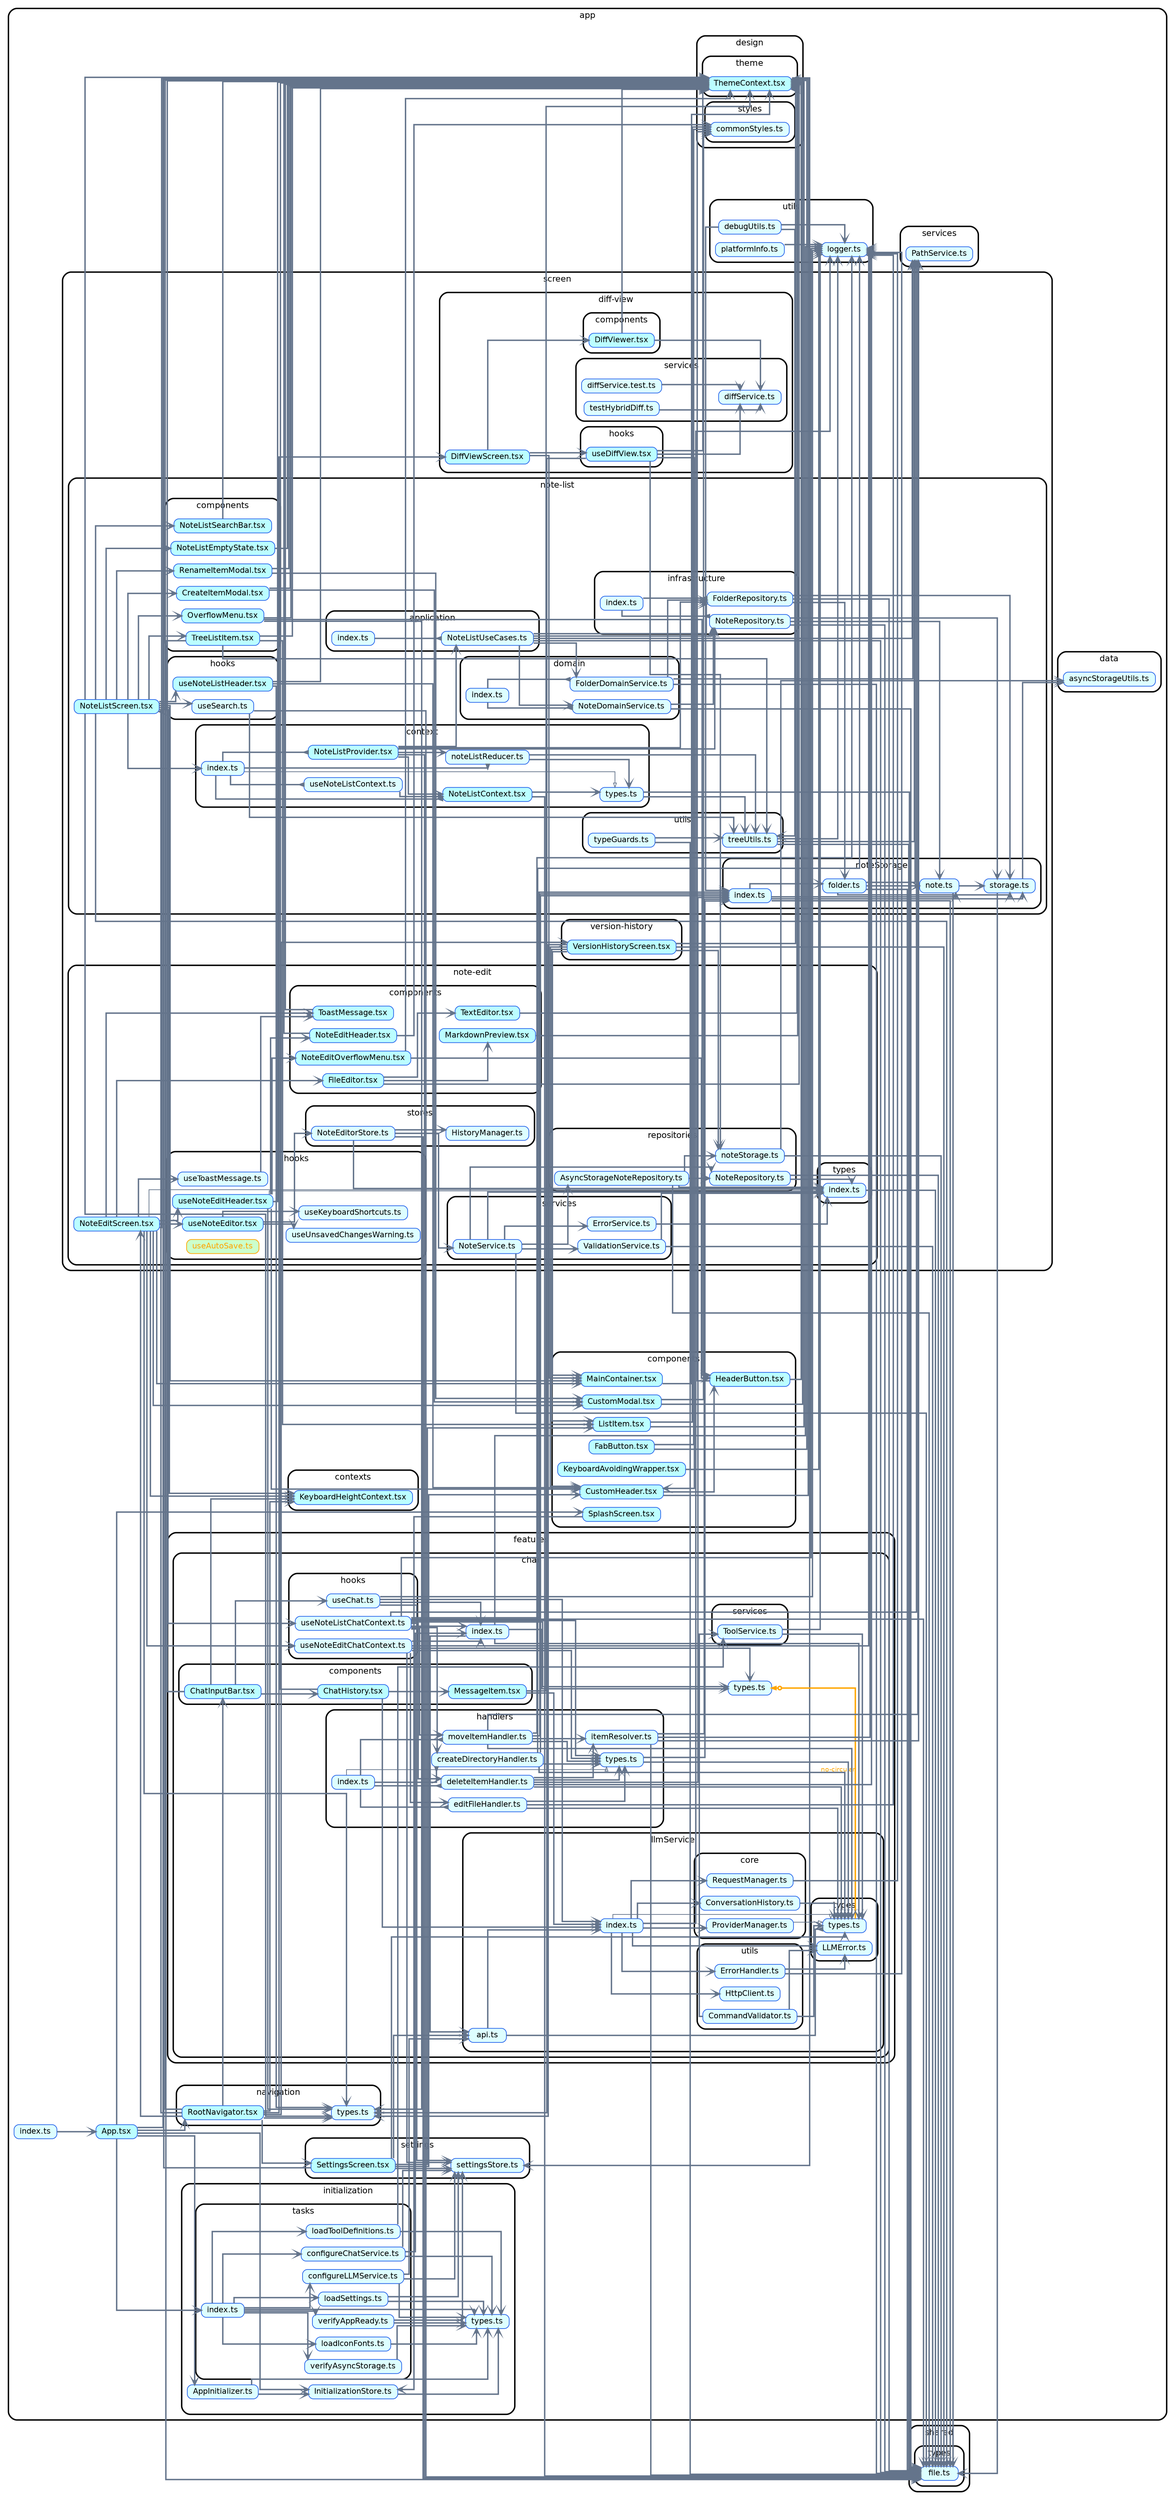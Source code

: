 strict digraph "dependency-cruiser output"{
    rankdir="LR" splines="ortho" overlap="false" nodesep="0.16" ranksep="0.18" fontname="Helvetica" fontsize="12" style="rounded,bold,filled" fillcolor="#ffffff" compound="true" bgcolor="white" concentrate="true"
    node [shape="box" style="filled,rounded" height="0.2" color="#2563eb" fillcolor="#e8f4fd" fontcolor="black" fontname="Helvetica" fontsize="11"]
    edge [arrowhead="vee" arrowsize="0.6" penwidth="2" color="#64748b" fontname="Helvetica" fontsize="9"]

    subgraph "cluster_app" {label="app" "app/App.tsx" [label=<App.tsx> tooltip="App.tsx" URL="app/App.tsx" fillcolor="#bbfeff"] }
    "app/App.tsx" -> "app/components/SplashScreen.tsx"
    "app/App.tsx" -> "app/design/theme/ThemeContext.tsx"
    "app/App.tsx" -> "app/initialization/AppInitializer.ts"
    "app/App.tsx" -> "app/initialization/InitializationStore.ts"
    "app/App.tsx" -> "app/initialization/tasks/index.ts"
    "app/App.tsx" -> "app/navigation/RootNavigator.tsx"
    subgraph "cluster_app" {label="app" subgraph "cluster_app/components" {label="components" "app/components/CustomHeader.tsx" [label=<CustomHeader.tsx> tooltip="CustomHeader.tsx" URL="app/components/CustomHeader.tsx" fillcolor="#bbfeff"] } }
    "app/components/CustomHeader.tsx" -> "app/design/theme/ThemeContext.tsx"
    "app/components/CustomHeader.tsx" -> "app/components/HeaderButton.tsx"
    subgraph "cluster_app" {label="app" subgraph "cluster_app/components" {label="components" "app/components/CustomModal.tsx" [label=<CustomModal.tsx> tooltip="CustomModal.tsx" URL="app/components/CustomModal.tsx" fillcolor="#bbfeff"] } }
    "app/components/CustomModal.tsx" -> "app/design/styles/commonStyles.ts"
    "app/components/CustomModal.tsx" -> "app/design/theme/ThemeContext.tsx"
    subgraph "cluster_app" {label="app" subgraph "cluster_app/components" {label="components" "app/components/FabButton.tsx" [label=<FabButton.tsx> tooltip="FabButton.tsx" URL="app/components/FabButton.tsx" fillcolor="#bbfeff"] } }
    "app/components/FabButton.tsx" -> "app/design/styles/commonStyles.ts"
    "app/components/FabButton.tsx" -> "app/design/theme/ThemeContext.tsx"
    subgraph "cluster_app" {label="app" subgraph "cluster_app/components" {label="components" "app/components/HeaderButton.tsx" [label=<HeaderButton.tsx> tooltip="HeaderButton.tsx" URL="app/components/HeaderButton.tsx" fillcolor="#bbfeff"] } }
    "app/components/HeaderButton.tsx" -> "app/design/styles/commonStyles.ts"
    "app/components/HeaderButton.tsx" -> "app/design/theme/ThemeContext.tsx"
    subgraph "cluster_app" {label="app" subgraph "cluster_app/components" {label="components" "app/components/KeyboardAvoidingWrapper.tsx" [label=<KeyboardAvoidingWrapper.tsx> tooltip="KeyboardAvoidingWrapper.tsx" URL="app/components/KeyboardAvoidingWrapper.tsx" fillcolor="#bbfeff"] } }
    "app/components/KeyboardAvoidingWrapper.tsx" -> "app/utils/logger.ts"
    subgraph "cluster_app" {label="app" subgraph "cluster_app/components" {label="components" "app/components/ListItem.tsx" [label=<ListItem.tsx> tooltip="ListItem.tsx" URL="app/components/ListItem.tsx" fillcolor="#bbfeff"] } }
    "app/components/ListItem.tsx" -> "app/design/styles/commonStyles.ts"
    "app/components/ListItem.tsx" -> "app/design/theme/ThemeContext.tsx"
    subgraph "cluster_app" {label="app" subgraph "cluster_app/components" {label="components" "app/components/MainContainer.tsx" [label=<MainContainer.tsx> tooltip="MainContainer.tsx" URL="app/components/MainContainer.tsx" fillcolor="#bbfeff"] } }
    "app/components/MainContainer.tsx" -> "app/design/theme/ThemeContext.tsx"
    subgraph "cluster_app" {label="app" subgraph "cluster_app/components" {label="components" "app/components/SplashScreen.tsx" [label=<SplashScreen.tsx> tooltip="SplashScreen.tsx" URL="app/components/SplashScreen.tsx" fillcolor="#bbfeff"] } }
    "app/components/SplashScreen.tsx" -> "app/initialization/InitializationStore.ts"
    subgraph "cluster_app" {label="app" subgraph "cluster_app/contexts" {label="contexts" "app/contexts/KeyboardHeightContext.tsx" [label=<KeyboardHeightContext.tsx> tooltip="KeyboardHeightContext.tsx" URL="app/contexts/KeyboardHeightContext.tsx" fillcolor="#bbfeff"] } }
    subgraph "cluster_app" {label="app" subgraph "cluster_app/data" {label="data" "app/data/asyncStorageUtils.ts" [label=<asyncStorageUtils.ts> tooltip="asyncStorageUtils.ts" URL="app/data/asyncStorageUtils.ts" fillcolor="#ddfeff"] } }
    subgraph "cluster_app" {label="app" subgraph "cluster_app/design" {label="design" subgraph "cluster_app/design/styles" {label="styles" "app/design/styles/commonStyles.ts" [label=<commonStyles.ts> tooltip="commonStyles.ts" URL="app/design/styles/commonStyles.ts" fillcolor="#ddfeff"] } } }
    subgraph "cluster_app" {label="app" subgraph "cluster_app/design" {label="design" subgraph "cluster_app/design/theme" {label="theme" "app/design/theme/ThemeContext.tsx" [label=<ThemeContext.tsx> tooltip="ThemeContext.tsx" URL="app/design/theme/ThemeContext.tsx" fillcolor="#bbfeff"] } } }
    "app/design/theme/ThemeContext.tsx" -> "app/settings/settingsStore.ts"
    subgraph "cluster_app" {label="app" subgraph "cluster_app/features" {label="features" subgraph "cluster_app/features/chat" {label="chat" subgraph "cluster_app/features/chat/components" {label="components" "app/features/chat/components/ChatHistory.tsx" [label=<ChatHistory.tsx> tooltip="ChatHistory.tsx" URL="app/features/chat/components/ChatHistory.tsx" fillcolor="#bbfeff"] } } } }
    "app/features/chat/components/ChatHistory.tsx" -> "app/design/theme/ThemeContext.tsx"
    "app/features/chat/components/ChatHistory.tsx" -> "app/features/chat/llmService/index.ts"
    "app/features/chat/components/ChatHistory.tsx" -> "app/features/chat/components/MessageItem.tsx"
    subgraph "cluster_app" {label="app" subgraph "cluster_app/features" {label="features" subgraph "cluster_app/features/chat" {label="chat" subgraph "cluster_app/features/chat/components" {label="components" "app/features/chat/components/ChatInputBar.tsx" [label=<ChatInputBar.tsx> tooltip="ChatInputBar.tsx" URL="app/features/chat/components/ChatInputBar.tsx" fillcolor="#bbfeff"] } } } }
    "app/features/chat/components/ChatInputBar.tsx" -> "app/contexts/KeyboardHeightContext.tsx"
    "app/features/chat/components/ChatInputBar.tsx" -> "app/design/theme/ThemeContext.tsx"
    "app/features/chat/components/ChatInputBar.tsx" -> "app/features/chat/components/ChatHistory.tsx"
    "app/features/chat/components/ChatInputBar.tsx" -> "app/features/chat/hooks/useChat.ts"
    subgraph "cluster_app" {label="app" subgraph "cluster_app/features" {label="features" subgraph "cluster_app/features/chat" {label="chat" subgraph "cluster_app/features/chat/components" {label="components" "app/features/chat/components/MessageItem.tsx" [label=<MessageItem.tsx> tooltip="MessageItem.tsx" URL="app/features/chat/components/MessageItem.tsx" fillcolor="#bbfeff"] } } } }
    "app/features/chat/components/MessageItem.tsx" -> "app/design/theme/ThemeContext.tsx"
    "app/features/chat/components/MessageItem.tsx" -> "app/features/chat/llmService/index.ts"
    subgraph "cluster_app" {label="app" subgraph "cluster_app/features" {label="features" subgraph "cluster_app/features/chat" {label="chat" subgraph "cluster_app/features/chat/handlers" {label="handlers" "app/features/chat/handlers/createDirectoryHandler.ts" [label=<createDirectoryHandler.ts> tooltip="createDirectoryHandler.ts" URL="app/features/chat/handlers/createDirectoryHandler.ts" fillcolor="#ddfeff"] } } } }
    "app/features/chat/handlers/createDirectoryHandler.ts" -> "app/screen/note-list/noteStorage/index.ts"
    "app/features/chat/handlers/createDirectoryHandler.ts" -> "app/utils/logger.ts"
    "app/features/chat/handlers/createDirectoryHandler.ts" -> "app/features/chat/llmService/types/types.ts"
    "app/features/chat/handlers/createDirectoryHandler.ts" -> "app/features/chat/handlers/types.ts"
    subgraph "cluster_app" {label="app" subgraph "cluster_app/features" {label="features" subgraph "cluster_app/features/chat" {label="chat" subgraph "cluster_app/features/chat/handlers" {label="handlers" "app/features/chat/handlers/deleteItemHandler.ts" [label=<deleteItemHandler.ts> tooltip="deleteItemHandler.ts" URL="app/features/chat/handlers/deleteItemHandler.ts" fillcolor="#ddfeff"] } } } }
    "app/features/chat/handlers/deleteItemHandler.ts" -> "app/screen/note-list/noteStorage/index.ts"
    "app/features/chat/handlers/deleteItemHandler.ts" -> "app/utils/logger.ts"
    "app/features/chat/handlers/deleteItemHandler.ts" -> "app/features/chat/llmService/types/types.ts"
    "app/features/chat/handlers/deleteItemHandler.ts" -> "app/features/chat/handlers/itemResolver.ts"
    "app/features/chat/handlers/deleteItemHandler.ts" -> "app/features/chat/handlers/types.ts"
    subgraph "cluster_app" {label="app" subgraph "cluster_app/features" {label="features" subgraph "cluster_app/features/chat" {label="chat" subgraph "cluster_app/features/chat/handlers" {label="handlers" "app/features/chat/handlers/editFileHandler.ts" [label=<editFileHandler.ts> tooltip="editFileHandler.ts" URL="app/features/chat/handlers/editFileHandler.ts" fillcolor="#ddfeff"] } } } }
    "app/features/chat/handlers/editFileHandler.ts" -> "app/utils/logger.ts"
    "app/features/chat/handlers/editFileHandler.ts" -> "app/features/chat/llmService/types/types.ts"
    "app/features/chat/handlers/editFileHandler.ts" -> "app/features/chat/handlers/types.ts"
    subgraph "cluster_app" {label="app" subgraph "cluster_app/features" {label="features" subgraph "cluster_app/features/chat" {label="chat" subgraph "cluster_app/features/chat/handlers" {label="handlers" "app/features/chat/handlers/index.ts" [label=<index.ts> tooltip="index.ts" URL="app/features/chat/handlers/index.ts" fillcolor="#ddfeff"] } } } }
    "app/features/chat/handlers/index.ts" -> "app/features/chat/handlers/createDirectoryHandler.ts" [arrowhead="inv"]
    "app/features/chat/handlers/index.ts" -> "app/features/chat/handlers/deleteItemHandler.ts" [arrowhead="inv"]
    "app/features/chat/handlers/index.ts" -> "app/features/chat/handlers/editFileHandler.ts" [arrowhead="inv"]
    "app/features/chat/handlers/index.ts" -> "app/features/chat/handlers/moveItemHandler.ts" [arrowhead="inv"]
    "app/features/chat/handlers/index.ts" -> "app/features/chat/handlers/types.ts" [arrowhead="onormal" penwidth="1.0"]
    subgraph "cluster_app" {label="app" subgraph "cluster_app/features" {label="features" subgraph "cluster_app/features/chat" {label="chat" subgraph "cluster_app/features/chat/handlers" {label="handlers" "app/features/chat/handlers/itemResolver.ts" [label=<itemResolver.ts> tooltip="itemResolver.ts" URL="app/features/chat/handlers/itemResolver.ts" fillcolor="#ddfeff"] } } } }
    "app/features/chat/handlers/itemResolver.ts" -> "app/screen/note-list/noteStorage/index.ts"
    "app/features/chat/handlers/itemResolver.ts" -> "app/services/PathService.ts"
    "app/features/chat/handlers/itemResolver.ts" -> "app/utils/logger.ts"
    "app/features/chat/handlers/itemResolver.ts" -> "shared/types/file.ts"
    subgraph "cluster_app" {label="app" subgraph "cluster_app/features" {label="features" subgraph "cluster_app/features/chat" {label="chat" subgraph "cluster_app/features/chat/handlers" {label="handlers" "app/features/chat/handlers/moveItemHandler.ts" [label=<moveItemHandler.ts> tooltip="moveItemHandler.ts" URL="app/features/chat/handlers/moveItemHandler.ts" fillcolor="#ddfeff"] } } } }
    "app/features/chat/handlers/moveItemHandler.ts" -> "app/screen/note-list/noteStorage/index.ts"
    "app/features/chat/handlers/moveItemHandler.ts" -> "app/services/PathService.ts"
    "app/features/chat/handlers/moveItemHandler.ts" -> "app/utils/logger.ts"
    "app/features/chat/handlers/moveItemHandler.ts" -> "app/features/chat/llmService/types/types.ts"
    "app/features/chat/handlers/moveItemHandler.ts" -> "app/features/chat/handlers/itemResolver.ts"
    "app/features/chat/handlers/moveItemHandler.ts" -> "app/features/chat/handlers/types.ts"
    subgraph "cluster_app" {label="app" subgraph "cluster_app/features" {label="features" subgraph "cluster_app/features/chat" {label="chat" subgraph "cluster_app/features/chat/handlers" {label="handlers" "app/features/chat/handlers/types.ts" [label=<types.ts> tooltip="types.ts" URL="app/features/chat/handlers/types.ts" fillcolor="#ddfeff"] } } } }
    "app/features/chat/handlers/types.ts" -> "app/screen/note-list/noteStorage/index.ts"
    "app/features/chat/handlers/types.ts" -> "app/features/chat/llmService/types/types.ts"
    subgraph "cluster_app" {label="app" subgraph "cluster_app/features" {label="features" subgraph "cluster_app/features/chat" {label="chat" subgraph "cluster_app/features/chat/hooks" {label="hooks" "app/features/chat/hooks/useChat.ts" [label=<useChat.ts> tooltip="useChat.ts" URL="app/features/chat/hooks/useChat.ts" fillcolor="#ddfeff"] } } } }
    "app/features/chat/hooks/useChat.ts" -> "app/settings/settingsStore.ts"
    "app/features/chat/hooks/useChat.ts" -> "app/utils/logger.ts"
    "app/features/chat/hooks/useChat.ts" -> "app/features/chat/index.ts"
    "app/features/chat/hooks/useChat.ts" -> "app/features/chat/llmService/index.ts"
    subgraph "cluster_app" {label="app" subgraph "cluster_app/features" {label="features" subgraph "cluster_app/features/chat" {label="chat" subgraph "cluster_app/features/chat/hooks" {label="hooks" "app/features/chat/hooks/useNoteEditChatContext.ts" [label=<useNoteEditChatContext.ts> tooltip="useNoteEditChatContext.ts" URL="app/features/chat/hooks/useNoteEditChatContext.ts" fillcolor="#ddfeff"] } } } }
    "app/features/chat/hooks/useNoteEditChatContext.ts" -> "app/settings/settingsStore.ts"
    "app/features/chat/hooks/useNoteEditChatContext.ts" -> "app/utils/logger.ts"
    "app/features/chat/hooks/useNoteEditChatContext.ts" -> "app/features/chat/handlers/editFileHandler.ts"
    "app/features/chat/hooks/useNoteEditChatContext.ts" -> "app/features/chat/handlers/types.ts"
    "app/features/chat/hooks/useNoteEditChatContext.ts" -> "app/features/chat/index.ts"
    "app/features/chat/hooks/useNoteEditChatContext.ts" -> "app/features/chat/types.ts"
    subgraph "cluster_app" {label="app" subgraph "cluster_app/features" {label="features" subgraph "cluster_app/features/chat" {label="chat" subgraph "cluster_app/features/chat/hooks" {label="hooks" "app/features/chat/hooks/useNoteListChatContext.ts" [label=<useNoteListChatContext.ts> tooltip="useNoteListChatContext.ts" URL="app/features/chat/hooks/useNoteListChatContext.ts" fillcolor="#ddfeff"] } } } }
    "app/features/chat/hooks/useNoteListChatContext.ts" -> "app/screen/note-list/noteStorage/index.ts"
    "app/features/chat/hooks/useNoteListChatContext.ts" -> "app/services/PathService.ts"
    "app/features/chat/hooks/useNoteListChatContext.ts" -> "app/utils/logger.ts"
    "app/features/chat/hooks/useNoteListChatContext.ts" -> "app/features/chat/handlers/createDirectoryHandler.ts"
    "app/features/chat/hooks/useNoteListChatContext.ts" -> "app/features/chat/handlers/deleteItemHandler.ts"
    "app/features/chat/hooks/useNoteListChatContext.ts" -> "app/features/chat/handlers/moveItemHandler.ts"
    "app/features/chat/hooks/useNoteListChatContext.ts" -> "app/features/chat/handlers/types.ts"
    "app/features/chat/hooks/useNoteListChatContext.ts" -> "app/features/chat/index.ts"
    "app/features/chat/hooks/useNoteListChatContext.ts" -> "app/features/chat/types.ts"
    "app/features/chat/hooks/useNoteListChatContext.ts" -> "shared/types/file.ts"
    subgraph "cluster_app" {label="app" subgraph "cluster_app/features" {label="features" subgraph "cluster_app/features/chat" {label="chat" "app/features/chat/index.ts" [label=<index.ts> tooltip="index.ts" URL="app/features/chat/index.ts" fillcolor="#ddfeff"] } } }
    "app/features/chat/index.ts" -> "app/utils/logger.ts"
    "app/features/chat/index.ts" -> "app/features/chat/llmService/api.ts"
    "app/features/chat/index.ts" -> "app/features/chat/llmService/types/types.ts"
    "app/features/chat/index.ts" -> "app/features/chat/types.ts"
    subgraph "cluster_app" {label="app" subgraph "cluster_app/features" {label="features" subgraph "cluster_app/features/chat" {label="chat" subgraph "cluster_app/features/chat/llmService" {label="llmService" "app/features/chat/llmService/api.ts" [label=<api.ts> tooltip="api.ts" URL="app/features/chat/llmService/api.ts" fillcolor="#ddfeff"] } } } }
    "app/features/chat/llmService/api.ts" -> "app/features/chat/llmService/index.ts"
    "app/features/chat/llmService/api.ts" -> "app/features/chat/llmService/types/types.ts" [arrowhead="inv"]
    subgraph "cluster_app" {label="app" subgraph "cluster_app/features" {label="features" subgraph "cluster_app/features/chat" {label="chat" subgraph "cluster_app/features/chat/llmService" {label="llmService" subgraph "cluster_app/features/chat/llmService/core" {label="core" "app/features/chat/llmService/core/ConversationHistory.ts" [label=<ConversationHistory.ts> tooltip="ConversationHistory.ts" URL="app/features/chat/llmService/core/ConversationHistory.ts" fillcolor="#ddfeff"] } } } } }
    "app/features/chat/llmService/core/ConversationHistory.ts" -> "app/features/chat/llmService/types/types.ts"
    subgraph "cluster_app" {label="app" subgraph "cluster_app/features" {label="features" subgraph "cluster_app/features/chat" {label="chat" subgraph "cluster_app/features/chat/llmService" {label="llmService" subgraph "cluster_app/features/chat/llmService/core" {label="core" "app/features/chat/llmService/core/ProviderManager.ts" [label=<ProviderManager.ts> tooltip="ProviderManager.ts" URL="app/features/chat/llmService/core/ProviderManager.ts" fillcolor="#ddfeff"] } } } } }
    "app/features/chat/llmService/core/ProviderManager.ts" -> "app/features/chat/llmService/types/types.ts" [arrowhead="onormal" penwidth="1.0"]
    subgraph "cluster_app" {label="app" subgraph "cluster_app/features" {label="features" subgraph "cluster_app/features/chat" {label="chat" subgraph "cluster_app/features/chat/llmService" {label="llmService" subgraph "cluster_app/features/chat/llmService/core" {label="core" "app/features/chat/llmService/core/RequestManager.ts" [label=<RequestManager.ts> tooltip="RequestManager.ts" URL="app/features/chat/llmService/core/RequestManager.ts" fillcolor="#ddfeff"] } } } } }
    "app/features/chat/llmService/core/RequestManager.ts" -> "app/utils/logger.ts"
    subgraph "cluster_app" {label="app" subgraph "cluster_app/features" {label="features" subgraph "cluster_app/features/chat" {label="chat" subgraph "cluster_app/features/chat/llmService" {label="llmService" "app/features/chat/llmService/index.ts" [label=<index.ts> tooltip="index.ts" URL="app/features/chat/llmService/index.ts" fillcolor="#ddfeff"] } } } }
    "app/features/chat/llmService/index.ts" -> "app/utils/logger.ts"
    "app/features/chat/llmService/index.ts" -> "app/features/chat/llmService/core/ConversationHistory.ts"
    "app/features/chat/llmService/index.ts" -> "app/features/chat/llmService/core/ProviderManager.ts"
    "app/features/chat/llmService/index.ts" -> "app/features/chat/llmService/core/RequestManager.ts"
    "app/features/chat/llmService/index.ts" -> "app/features/chat/llmService/types/LLMError.ts"
    "app/features/chat/llmService/index.ts" -> "app/features/chat/llmService/types/types.ts" [arrowhead="onormal" penwidth="1.0"]
    "app/features/chat/llmService/index.ts" -> "app/features/chat/llmService/utils/ErrorHandler.ts"
    "app/features/chat/llmService/index.ts" -> "app/features/chat/llmService/utils/HttpClient.ts"
    subgraph "cluster_app" {label="app" subgraph "cluster_app/features" {label="features" subgraph "cluster_app/features/chat" {label="chat" subgraph "cluster_app/features/chat/llmService" {label="llmService" subgraph "cluster_app/features/chat/llmService/types" {label="types" "app/features/chat/llmService/types/LLMError.ts" [label=<LLMError.ts> tooltip="LLMError.ts" URL="app/features/chat/llmService/types/LLMError.ts" fillcolor="#ddfeff"] } } } } }
    subgraph "cluster_app" {label="app" subgraph "cluster_app/features" {label="features" subgraph "cluster_app/features/chat" {label="chat" subgraph "cluster_app/features/chat/llmService" {label="llmService" subgraph "cluster_app/features/chat/llmService/types" {label="types" "app/features/chat/llmService/types/types.ts" [label=<types.ts> tooltip="types.ts" URL="app/features/chat/llmService/types/types.ts" fillcolor="#ddfeff"] } } } } }
    "app/features/chat/llmService/types/types.ts" -> "app/features/chat/types.ts" [xlabel="no-circular" tooltip="no-circular" arrowhead="normalnoneodot" fontcolor="orange" color="orange"]
    subgraph "cluster_app" {label="app" subgraph "cluster_app/features" {label="features" subgraph "cluster_app/features/chat" {label="chat" subgraph "cluster_app/features/chat/llmService" {label="llmService" subgraph "cluster_app/features/chat/llmService/utils" {label="utils" "app/features/chat/llmService/utils/CommandValidator.ts" [label=<CommandValidator.ts> tooltip="CommandValidator.ts" URL="app/features/chat/llmService/utils/CommandValidator.ts" fillcolor="#ddfeff"] } } } } }
    "app/features/chat/llmService/utils/CommandValidator.ts" -> "app/features/chat/services/ToolService.ts"
    "app/features/chat/llmService/utils/CommandValidator.ts" -> "app/features/chat/llmService/types/LLMError.ts"
    "app/features/chat/llmService/utils/CommandValidator.ts" -> "app/features/chat/llmService/types/types.ts"
    subgraph "cluster_app" {label="app" subgraph "cluster_app/features" {label="features" subgraph "cluster_app/features/chat" {label="chat" subgraph "cluster_app/features/chat/llmService" {label="llmService" subgraph "cluster_app/features/chat/llmService/utils" {label="utils" "app/features/chat/llmService/utils/ErrorHandler.ts" [label=<ErrorHandler.ts> tooltip="ErrorHandler.ts" URL="app/features/chat/llmService/utils/ErrorHandler.ts" fillcolor="#ddfeff"] } } } } }
    "app/features/chat/llmService/utils/ErrorHandler.ts" -> "app/utils/logger.ts"
    "app/features/chat/llmService/utils/ErrorHandler.ts" -> "app/features/chat/llmService/types/LLMError.ts"
    subgraph "cluster_app" {label="app" subgraph "cluster_app/features" {label="features" subgraph "cluster_app/features/chat" {label="chat" subgraph "cluster_app/features/chat/llmService" {label="llmService" subgraph "cluster_app/features/chat/llmService/utils" {label="utils" "app/features/chat/llmService/utils/HttpClient.ts" [label=<HttpClient.ts> tooltip="HttpClient.ts" URL="app/features/chat/llmService/utils/HttpClient.ts" fillcolor="#ddfeff"] } } } } }
    subgraph "cluster_app" {label="app" subgraph "cluster_app/features" {label="features" subgraph "cluster_app/features/chat" {label="chat" subgraph "cluster_app/features/chat/services" {label="services" "app/features/chat/services/ToolService.ts" [label=<ToolService.ts> tooltip="ToolService.ts" URL="app/features/chat/services/ToolService.ts" fillcolor="#ddfeff"] } } } }
    "app/features/chat/services/ToolService.ts" -> "app/utils/logger.ts"
    "app/features/chat/services/ToolService.ts" -> "app/features/chat/llmService/types/types.ts"
    subgraph "cluster_app" {label="app" subgraph "cluster_app/features" {label="features" subgraph "cluster_app/features/chat" {label="chat" "app/features/chat/types.ts" [label=<types.ts> tooltip="types.ts" URL="app/features/chat/types.ts" fillcolor="#ddfeff"] } } }
    "app/features/chat/types.ts" -> "app/features/chat/llmService/types/types.ts" [xlabel="no-circular" tooltip="no-circular" arrowhead="normalnoneodot" fontcolor="orange" color="orange"]
    subgraph "cluster_app" {label="app" "app/index.ts" [label=<index.ts> tooltip="index.ts" URL="app/index.ts" fillcolor="#ddfeff"] }
    "app/index.ts" -> "app/App.tsx"
    subgraph "cluster_app" {label="app" subgraph "cluster_app/initialization" {label="initialization" "app/initialization/AppInitializer.ts" [label=<AppInitializer.ts> tooltip="AppInitializer.ts" URL="app/initialization/AppInitializer.ts" fillcolor="#ddfeff"] } }
    "app/initialization/AppInitializer.ts" -> "app/initialization/InitializationStore.ts"
    "app/initialization/AppInitializer.ts" -> "app/initialization/types.ts"
    subgraph "cluster_app" {label="app" subgraph "cluster_app/initialization" {label="initialization" "app/initialization/InitializationStore.ts" [label=<InitializationStore.ts> tooltip="InitializationStore.ts" URL="app/initialization/InitializationStore.ts" fillcolor="#ddfeff"] } }
    "app/initialization/InitializationStore.ts" -> "app/initialization/types.ts"
    subgraph "cluster_app" {label="app" subgraph "cluster_app/initialization" {label="initialization" subgraph "cluster_app/initialization/tasks" {label="tasks" "app/initialization/tasks/configureChatService.ts" [label=<configureChatService.ts> tooltip="configureChatService.ts" URL="app/initialization/tasks/configureChatService.ts" fillcolor="#ddfeff"] } } }
    "app/initialization/tasks/configureChatService.ts" -> "app/features/chat/index.ts"
    "app/initialization/tasks/configureChatService.ts" -> "app/settings/settingsStore.ts"
    "app/initialization/tasks/configureChatService.ts" -> "app/initialization/types.ts"
    subgraph "cluster_app" {label="app" subgraph "cluster_app/initialization" {label="initialization" subgraph "cluster_app/initialization/tasks" {label="tasks" "app/initialization/tasks/configureLLMService.ts" [label=<configureLLMService.ts> tooltip="configureLLMService.ts" URL="app/initialization/tasks/configureLLMService.ts" fillcolor="#ddfeff"] } } }
    "app/initialization/tasks/configureLLMService.ts" -> "app/features/chat/llmService/api.ts"
    "app/initialization/tasks/configureLLMService.ts" -> "app/settings/settingsStore.ts"
    "app/initialization/tasks/configureLLMService.ts" -> "app/initialization/types.ts"
    subgraph "cluster_app" {label="app" subgraph "cluster_app/initialization" {label="initialization" subgraph "cluster_app/initialization/tasks" {label="tasks" "app/initialization/tasks/index.ts" [label=<index.ts> tooltip="index.ts" URL="app/initialization/tasks/index.ts" fillcolor="#ddfeff"] } } }
    "app/initialization/tasks/index.ts" -> "app/initialization/types.ts"
    "app/initialization/tasks/index.ts" -> "app/initialization/tasks/configureChatService.ts"
    "app/initialization/tasks/index.ts" -> "app/initialization/tasks/configureLLMService.ts"
    "app/initialization/tasks/index.ts" -> "app/initialization/tasks/loadIconFonts.ts"
    "app/initialization/tasks/index.ts" -> "app/initialization/tasks/loadSettings.ts"
    "app/initialization/tasks/index.ts" -> "app/initialization/tasks/loadToolDefinitions.ts"
    "app/initialization/tasks/index.ts" -> "app/initialization/tasks/verifyAppReady.ts"
    "app/initialization/tasks/index.ts" -> "app/initialization/tasks/verifyAsyncStorage.ts"
    subgraph "cluster_app" {label="app" subgraph "cluster_app/initialization" {label="initialization" subgraph "cluster_app/initialization/tasks" {label="tasks" "app/initialization/tasks/loadIconFonts.ts" [label=<loadIconFonts.ts> tooltip="loadIconFonts.ts" URL="app/initialization/tasks/loadIconFonts.ts" fillcolor="#ddfeff"] } } }
    "app/initialization/tasks/loadIconFonts.ts" -> "app/initialization/types.ts"
    subgraph "cluster_app" {label="app" subgraph "cluster_app/initialization" {label="initialization" subgraph "cluster_app/initialization/tasks" {label="tasks" "app/initialization/tasks/loadSettings.ts" [label=<loadSettings.ts> tooltip="loadSettings.ts" URL="app/initialization/tasks/loadSettings.ts" fillcolor="#ddfeff"] } } }
    "app/initialization/tasks/loadSettings.ts" -> "app/settings/settingsStore.ts"
    "app/initialization/tasks/loadSettings.ts" -> "app/initialization/types.ts"
    subgraph "cluster_app" {label="app" subgraph "cluster_app/initialization" {label="initialization" subgraph "cluster_app/initialization/tasks" {label="tasks" "app/initialization/tasks/loadToolDefinitions.ts" [label=<loadToolDefinitions.ts> tooltip="loadToolDefinitions.ts" URL="app/initialization/tasks/loadToolDefinitions.ts" fillcolor="#ddfeff"] } } }
    "app/initialization/tasks/loadToolDefinitions.ts" -> "app/features/chat/services/ToolService.ts"
    "app/initialization/tasks/loadToolDefinitions.ts" -> "app/initialization/types.ts"
    subgraph "cluster_app" {label="app" subgraph "cluster_app/initialization" {label="initialization" subgraph "cluster_app/initialization/tasks" {label="tasks" "app/initialization/tasks/verifyAppReady.ts" [label=<verifyAppReady.ts> tooltip="verifyAppReady.ts" URL="app/initialization/tasks/verifyAppReady.ts" fillcolor="#ddfeff"] } } }
    "app/initialization/tasks/verifyAppReady.ts" -> "app/settings/settingsStore.ts"
    "app/initialization/tasks/verifyAppReady.ts" -> "app/initialization/types.ts"
    subgraph "cluster_app" {label="app" subgraph "cluster_app/initialization" {label="initialization" subgraph "cluster_app/initialization/tasks" {label="tasks" "app/initialization/tasks/verifyAsyncStorage.ts" [label=<verifyAsyncStorage.ts> tooltip="verifyAsyncStorage.ts" URL="app/initialization/tasks/verifyAsyncStorage.ts" fillcolor="#ddfeff"] } } }
    "app/initialization/tasks/verifyAsyncStorage.ts" -> "app/initialization/types.ts"
    subgraph "cluster_app" {label="app" subgraph "cluster_app/initialization" {label="initialization" "app/initialization/types.ts" [label=<types.ts> tooltip="types.ts" URL="app/initialization/types.ts" fillcolor="#ddfeff"] } }
    subgraph "cluster_app" {label="app" subgraph "cluster_app/navigation" {label="navigation" "app/navigation/RootNavigator.tsx" [label=<RootNavigator.tsx> tooltip="RootNavigator.tsx" URL="app/navigation/RootNavigator.tsx" fillcolor="#bbfeff"] } }
    "app/navigation/RootNavigator.tsx" -> "app/contexts/KeyboardHeightContext.tsx"
    "app/navigation/RootNavigator.tsx" -> "app/design/theme/ThemeContext.tsx"
    "app/navigation/RootNavigator.tsx" -> "app/features/chat/components/ChatInputBar.tsx"
    "app/navigation/RootNavigator.tsx" -> "app/screen/diff-view/DiffViewScreen.tsx"
    "app/navigation/RootNavigator.tsx" -> "app/screen/note-edit/NoteEditScreen.tsx"
    "app/navigation/RootNavigator.tsx" -> "app/screen/note-list/NoteListScreen.tsx"
    "app/navigation/RootNavigator.tsx" -> "app/screen/version-history/VersionHistoryScreen.tsx"
    "app/navigation/RootNavigator.tsx" -> "app/settings/SettingsScreen.tsx"
    "app/navigation/RootNavigator.tsx" -> "app/navigation/types.ts"
    subgraph "cluster_app" {label="app" subgraph "cluster_app/navigation" {label="navigation" "app/navigation/types.ts" [label=<types.ts> tooltip="types.ts" URL="app/navigation/types.ts" fillcolor="#ddfeff"] } }
    subgraph "cluster_app" {label="app" subgraph "cluster_app/screen" {label="screen" subgraph "cluster_app/screen/diff-view" {label="diff-view" "app/screen/diff-view/DiffViewScreen.tsx" [label=<DiffViewScreen.tsx> tooltip="DiffViewScreen.tsx" URL="app/screen/diff-view/DiffViewScreen.tsx" fillcolor="#bbfeff"] } } }
    "app/screen/diff-view/DiffViewScreen.tsx" -> "app/components/MainContainer.tsx"
    "app/screen/diff-view/DiffViewScreen.tsx" -> "app/screen/diff-view/components/DiffViewer.tsx"
    "app/screen/diff-view/DiffViewScreen.tsx" -> "app/screen/diff-view/hooks/useDiffView.tsx"
    subgraph "cluster_app" {label="app" subgraph "cluster_app/screen" {label="screen" subgraph "cluster_app/screen/diff-view" {label="diff-view" subgraph "cluster_app/screen/diff-view/components" {label="components" "app/screen/diff-view/components/DiffViewer.tsx" [label=<DiffViewer.tsx> tooltip="DiffViewer.tsx" URL="app/screen/diff-view/components/DiffViewer.tsx" fillcolor="#bbfeff"] } } } }
    "app/screen/diff-view/components/DiffViewer.tsx" -> "app/design/theme/ThemeContext.tsx"
    "app/screen/diff-view/components/DiffViewer.tsx" -> "app/screen/diff-view/services/diffService.ts"
    subgraph "cluster_app" {label="app" subgraph "cluster_app/screen" {label="screen" subgraph "cluster_app/screen/diff-view" {label="diff-view" subgraph "cluster_app/screen/diff-view/hooks" {label="hooks" "app/screen/diff-view/hooks/useDiffView.tsx" [label=<useDiffView.tsx> tooltip="useDiffView.tsx" URL="app/screen/diff-view/hooks/useDiffView.tsx" fillcolor="#bbfeff"] } } } }
    "app/screen/diff-view/hooks/useDiffView.tsx" -> "app/components/CustomHeader.tsx"
    "app/screen/diff-view/hooks/useDiffView.tsx" -> "app/design/theme/ThemeContext.tsx"
    "app/screen/diff-view/hooks/useDiffView.tsx" -> "app/navigation/types.ts"
    "app/screen/diff-view/hooks/useDiffView.tsx" -> "app/screen/note-edit/repositories/noteStorage.ts"
    "app/screen/diff-view/hooks/useDiffView.tsx" -> "app/screen/diff-view/services/diffService.ts"
    subgraph "cluster_app" {label="app" subgraph "cluster_app/screen" {label="screen" subgraph "cluster_app/screen/diff-view" {label="diff-view" subgraph "cluster_app/screen/diff-view/services" {label="services" "app/screen/diff-view/services/diffService.test.ts" [label=<diffService.test.ts> tooltip="diffService.test.ts" URL="app/screen/diff-view/services/diffService.test.ts" fillcolor="#ddfeff"] } } } }
    "app/screen/diff-view/services/diffService.test.ts" -> "app/screen/diff-view/services/diffService.ts"
    subgraph "cluster_app" {label="app" subgraph "cluster_app/screen" {label="screen" subgraph "cluster_app/screen/diff-view" {label="diff-view" subgraph "cluster_app/screen/diff-view/services" {label="services" "app/screen/diff-view/services/diffService.ts" [label=<diffService.ts> tooltip="diffService.ts" URL="app/screen/diff-view/services/diffService.ts" fillcolor="#ddfeff"] } } } }
    subgraph "cluster_app" {label="app" subgraph "cluster_app/screen" {label="screen" subgraph "cluster_app/screen/diff-view" {label="diff-view" subgraph "cluster_app/screen/diff-view/services" {label="services" "app/screen/diff-view/services/testHybridDiff.ts" [label=<testHybridDiff.ts> tooltip="testHybridDiff.ts" URL="app/screen/diff-view/services/testHybridDiff.ts" fillcolor="#ddfeff"] } } } }
    "app/screen/diff-view/services/testHybridDiff.ts" -> "app/screen/diff-view/services/diffService.ts"
    subgraph "cluster_app" {label="app" subgraph "cluster_app/screen" {label="screen" subgraph "cluster_app/screen/note-edit" {label="note-edit" "app/screen/note-edit/NoteEditScreen.tsx" [label=<NoteEditScreen.tsx> tooltip="NoteEditScreen.tsx" URL="app/screen/note-edit/NoteEditScreen.tsx" fillcolor="#bbfeff"] } } }
    "app/screen/note-edit/NoteEditScreen.tsx" -> "app/components/CustomModal.tsx"
    "app/screen/note-edit/NoteEditScreen.tsx" -> "app/components/MainContainer.tsx"
    "app/screen/note-edit/NoteEditScreen.tsx" -> "app/contexts/KeyboardHeightContext.tsx"
    "app/screen/note-edit/NoteEditScreen.tsx" -> "app/design/theme/ThemeContext.tsx"
    "app/screen/note-edit/NoteEditScreen.tsx" -> "app/features/chat/hooks/useNoteEditChatContext.ts"
    "app/screen/note-edit/NoteEditScreen.tsx" -> "app/navigation/types.ts"
    "app/screen/note-edit/NoteEditScreen.tsx" -> "app/screen/note-edit/components/FileEditor.tsx"
    "app/screen/note-edit/NoteEditScreen.tsx" -> "app/screen/note-edit/components/ToastMessage.tsx"
    "app/screen/note-edit/NoteEditScreen.tsx" -> "app/screen/note-edit/hooks/useNoteEditHeader.tsx"
    "app/screen/note-edit/NoteEditScreen.tsx" -> "app/screen/note-edit/hooks/useNoteEditor.tsx"
    "app/screen/note-edit/NoteEditScreen.tsx" -> "app/screen/note-edit/hooks/useToastMessage.ts"
    "app/screen/note-edit/NoteEditScreen.tsx" -> "app/screen/note-edit/types/index.ts" [arrowhead="onormal" penwidth="1.0"]
    subgraph "cluster_app" {label="app" subgraph "cluster_app/screen" {label="screen" subgraph "cluster_app/screen/note-edit" {label="note-edit" subgraph "cluster_app/screen/note-edit/components" {label="components" "app/screen/note-edit/components/FileEditor.tsx" [label=<FileEditor.tsx> tooltip="FileEditor.tsx" URL="app/screen/note-edit/components/FileEditor.tsx" fillcolor="#bbfeff"] } } } }
    "app/screen/note-edit/components/FileEditor.tsx" -> "app/design/theme/ThemeContext.tsx"
    "app/screen/note-edit/components/FileEditor.tsx" -> "app/screen/note-edit/components/MarkdownPreview.tsx"
    "app/screen/note-edit/components/FileEditor.tsx" -> "app/screen/note-edit/components/TextEditor.tsx"
    subgraph "cluster_app" {label="app" subgraph "cluster_app/screen" {label="screen" subgraph "cluster_app/screen/note-edit" {label="note-edit" subgraph "cluster_app/screen/note-edit/components" {label="components" "app/screen/note-edit/components/MarkdownPreview.tsx" [label=<MarkdownPreview.tsx> tooltip="MarkdownPreview.tsx" URL="app/screen/note-edit/components/MarkdownPreview.tsx" fillcolor="#bbfeff"] } } } }
    "app/screen/note-edit/components/MarkdownPreview.tsx" -> "app/design/theme/ThemeContext.tsx"
    subgraph "cluster_app" {label="app" subgraph "cluster_app/screen" {label="screen" subgraph "cluster_app/screen/note-edit" {label="note-edit" subgraph "cluster_app/screen/note-edit/components" {label="components" "app/screen/note-edit/components/NoteEditHeader.tsx" [label=<NoteEditHeader.tsx> tooltip="NoteEditHeader.tsx" URL="app/screen/note-edit/components/NoteEditHeader.tsx" fillcolor="#bbfeff"] } } } }
    "app/screen/note-edit/components/NoteEditHeader.tsx" -> "app/design/styles/commonStyles.ts"
    "app/screen/note-edit/components/NoteEditHeader.tsx" -> "app/design/theme/ThemeContext.tsx"
    subgraph "cluster_app" {label="app" subgraph "cluster_app/screen" {label="screen" subgraph "cluster_app/screen/note-edit" {label="note-edit" subgraph "cluster_app/screen/note-edit/components" {label="components" "app/screen/note-edit/components/NoteEditOverflowMenu.tsx" [label=<NoteEditOverflowMenu.tsx> tooltip="NoteEditOverflowMenu.tsx" URL="app/screen/note-edit/components/NoteEditOverflowMenu.tsx" fillcolor="#bbfeff"] } } } }
    "app/screen/note-edit/components/NoteEditOverflowMenu.tsx" -> "app/components/HeaderButton.tsx"
    "app/screen/note-edit/components/NoteEditOverflowMenu.tsx" -> "app/design/theme/ThemeContext.tsx"
    subgraph "cluster_app" {label="app" subgraph "cluster_app/screen" {label="screen" subgraph "cluster_app/screen/note-edit" {label="note-edit" subgraph "cluster_app/screen/note-edit/components" {label="components" "app/screen/note-edit/components/TextEditor.tsx" [label=<TextEditor.tsx> tooltip="TextEditor.tsx" URL="app/screen/note-edit/components/TextEditor.tsx" fillcolor="#bbfeff"] } } } }
    "app/screen/note-edit/components/TextEditor.tsx" -> "app/design/theme/ThemeContext.tsx"
    subgraph "cluster_app" {label="app" subgraph "cluster_app/screen" {label="screen" subgraph "cluster_app/screen/note-edit" {label="note-edit" subgraph "cluster_app/screen/note-edit/components" {label="components" "app/screen/note-edit/components/ToastMessage.tsx" [label=<ToastMessage.tsx> tooltip="ToastMessage.tsx" URL="app/screen/note-edit/components/ToastMessage.tsx" fillcolor="#bbfeff"] } } } }
    "app/screen/note-edit/components/ToastMessage.tsx" -> "app/design/theme/ThemeContext.tsx"
    subgraph "cluster_app" {label="app" subgraph "cluster_app/screen" {label="screen" subgraph "cluster_app/screen/note-edit" {label="note-edit" subgraph "cluster_app/screen/note-edit/hooks" {label="hooks" "app/screen/note-edit/hooks/useAutoSave.ts" [label=<useAutoSave.ts> tooltip="no-orphans" URL="app/screen/note-edit/hooks/useAutoSave.ts" fillcolor="#ccffcc" fontcolor="orange" color="orange"] } } } }
    subgraph "cluster_app" {label="app" subgraph "cluster_app/screen" {label="screen" subgraph "cluster_app/screen/note-edit" {label="note-edit" subgraph "cluster_app/screen/note-edit/hooks" {label="hooks" "app/screen/note-edit/hooks/useKeyboardShortcuts.ts" [label=<useKeyboardShortcuts.ts> tooltip="useKeyboardShortcuts.ts" URL="app/screen/note-edit/hooks/useKeyboardShortcuts.ts" fillcolor="#ddfeff"] } } } }
    subgraph "cluster_app" {label="app" subgraph "cluster_app/screen" {label="screen" subgraph "cluster_app/screen/note-edit" {label="note-edit" subgraph "cluster_app/screen/note-edit/hooks" {label="hooks" "app/screen/note-edit/hooks/useNoteEditHeader.tsx" [label=<useNoteEditHeader.tsx> tooltip="useNoteEditHeader.tsx" URL="app/screen/note-edit/hooks/useNoteEditHeader.tsx" fillcolor="#bbfeff"] } } } }
    "app/screen/note-edit/hooks/useNoteEditHeader.tsx" -> "app/components/CustomHeader.tsx"
    "app/screen/note-edit/hooks/useNoteEditHeader.tsx" -> "app/design/theme/ThemeContext.tsx"
    "app/screen/note-edit/hooks/useNoteEditHeader.tsx" -> "app/navigation/types.ts"
    "app/screen/note-edit/hooks/useNoteEditHeader.tsx" -> "app/screen/note-edit/components/NoteEditHeader.tsx"
    "app/screen/note-edit/hooks/useNoteEditHeader.tsx" -> "app/screen/note-edit/components/NoteEditOverflowMenu.tsx"
    "app/screen/note-edit/hooks/useNoteEditHeader.tsx" -> "app/screen/note-edit/types/index.ts" [arrowhead="onormal" penwidth="1.0"]
    subgraph "cluster_app" {label="app" subgraph "cluster_app/screen" {label="screen" subgraph "cluster_app/screen/note-edit" {label="note-edit" subgraph "cluster_app/screen/note-edit/hooks" {label="hooks" "app/screen/note-edit/hooks/useNoteEditor.tsx" [label=<useNoteEditor.tsx> tooltip="useNoteEditor.tsx" URL="app/screen/note-edit/hooks/useNoteEditor.tsx" fillcolor="#bbfeff"] } } } }
    "app/screen/note-edit/hooks/useNoteEditor.tsx" -> "app/screen/note-edit/stores/NoteEditorStore.ts"
    "app/screen/note-edit/hooks/useNoteEditor.tsx" -> "app/screen/note-edit/hooks/useKeyboardShortcuts.ts"
    "app/screen/note-edit/hooks/useNoteEditor.tsx" -> "app/screen/note-edit/hooks/useUnsavedChangesWarning.ts"
    subgraph "cluster_app" {label="app" subgraph "cluster_app/screen" {label="screen" subgraph "cluster_app/screen/note-edit" {label="note-edit" subgraph "cluster_app/screen/note-edit/hooks" {label="hooks" "app/screen/note-edit/hooks/useToastMessage.ts" [label=<useToastMessage.ts> tooltip="useToastMessage.ts" URL="app/screen/note-edit/hooks/useToastMessage.ts" fillcolor="#ddfeff"] } } } }
    "app/screen/note-edit/hooks/useToastMessage.ts" -> "app/screen/note-edit/components/ToastMessage.tsx"
    subgraph "cluster_app" {label="app" subgraph "cluster_app/screen" {label="screen" subgraph "cluster_app/screen/note-edit" {label="note-edit" subgraph "cluster_app/screen/note-edit/hooks" {label="hooks" "app/screen/note-edit/hooks/useUnsavedChangesWarning.ts" [label=<useUnsavedChangesWarning.ts> tooltip="useUnsavedChangesWarning.ts" URL="app/screen/note-edit/hooks/useUnsavedChangesWarning.ts" fillcolor="#ddfeff"] } } } }
    subgraph "cluster_app" {label="app" subgraph "cluster_app/screen" {label="screen" subgraph "cluster_app/screen/note-edit" {label="note-edit" subgraph "cluster_app/screen/note-edit/repositories" {label="repositories" "app/screen/note-edit/repositories/AsyncStorageNoteRepository.ts" [label=<AsyncStorageNoteRepository.ts> tooltip="AsyncStorageNoteRepository.ts" URL="app/screen/note-edit/repositories/AsyncStorageNoteRepository.ts" fillcolor="#ddfeff"] } } } }
    "app/screen/note-edit/repositories/AsyncStorageNoteRepository.ts" -> "app/screen/note-edit/types/index.ts"
    "app/screen/note-edit/repositories/AsyncStorageNoteRepository.ts" -> "app/screen/note-edit/repositories/NoteRepository.ts"
    "app/screen/note-edit/repositories/AsyncStorageNoteRepository.ts" -> "app/screen/note-edit/repositories/noteStorage.ts"
    "app/screen/note-edit/repositories/AsyncStorageNoteRepository.ts" -> "shared/types/file.ts"
    subgraph "cluster_app" {label="app" subgraph "cluster_app/screen" {label="screen" subgraph "cluster_app/screen/note-edit" {label="note-edit" subgraph "cluster_app/screen/note-edit/repositories" {label="repositories" "app/screen/note-edit/repositories/NoteRepository.ts" [label=<NoteRepository.ts> tooltip="NoteRepository.ts" URL="app/screen/note-edit/repositories/NoteRepository.ts" fillcolor="#ddfeff"] } } } }
    "app/screen/note-edit/repositories/NoteRepository.ts" -> "app/screen/note-edit/types/index.ts"
    "app/screen/note-edit/repositories/NoteRepository.ts" -> "shared/types/file.ts"
    subgraph "cluster_app" {label="app" subgraph "cluster_app/screen" {label="screen" subgraph "cluster_app/screen/note-edit" {label="note-edit" subgraph "cluster_app/screen/note-edit/repositories" {label="repositories" "app/screen/note-edit/repositories/noteStorage.ts" [label=<noteStorage.ts> tooltip="noteStorage.ts" URL="app/screen/note-edit/repositories/noteStorage.ts" fillcolor="#ddfeff"] } } } }
    "app/screen/note-edit/repositories/noteStorage.ts" -> "shared/types/file.ts"
    "app/screen/note-edit/repositories/noteStorage.ts" -> "app/data/asyncStorageUtils.ts"
    subgraph "cluster_app" {label="app" subgraph "cluster_app/screen" {label="screen" subgraph "cluster_app/screen/note-edit" {label="note-edit" subgraph "cluster_app/screen/note-edit/services" {label="services" "app/screen/note-edit/services/ErrorService.ts" [label=<ErrorService.ts> tooltip="ErrorService.ts" URL="app/screen/note-edit/services/ErrorService.ts" fillcolor="#ddfeff"] } } } }
    "app/screen/note-edit/services/ErrorService.ts" -> "app/screen/note-edit/types/index.ts"
    subgraph "cluster_app" {label="app" subgraph "cluster_app/screen" {label="screen" subgraph "cluster_app/screen/note-edit" {label="note-edit" subgraph "cluster_app/screen/note-edit/services" {label="services" "app/screen/note-edit/services/NoteService.ts" [label=<NoteService.ts> tooltip="NoteService.ts" URL="app/screen/note-edit/services/NoteService.ts" fillcolor="#ddfeff"] } } } }
    "app/screen/note-edit/services/NoteService.ts" -> "app/screen/note-edit/repositories/AsyncStorageNoteRepository.ts"
    "app/screen/note-edit/services/NoteService.ts" -> "app/screen/note-edit/repositories/NoteRepository.ts"
    "app/screen/note-edit/services/NoteService.ts" -> "app/screen/note-edit/types/index.ts"
    "app/screen/note-edit/services/NoteService.ts" -> "app/screen/note-edit/services/ErrorService.ts"
    "app/screen/note-edit/services/NoteService.ts" -> "app/screen/note-edit/services/ValidationService.ts"
    "app/screen/note-edit/services/NoteService.ts" -> "shared/types/file.ts"
    subgraph "cluster_app" {label="app" subgraph "cluster_app/screen" {label="screen" subgraph "cluster_app/screen/note-edit" {label="note-edit" subgraph "cluster_app/screen/note-edit/services" {label="services" "app/screen/note-edit/services/ValidationService.ts" [label=<ValidationService.ts> tooltip="ValidationService.ts" URL="app/screen/note-edit/services/ValidationService.ts" fillcolor="#ddfeff"] } } } }
    "app/screen/note-edit/services/ValidationService.ts" -> "app/screen/note-edit/types/index.ts"
    "app/screen/note-edit/services/ValidationService.ts" -> "shared/types/file.ts"
    subgraph "cluster_app" {label="app" subgraph "cluster_app/screen" {label="screen" subgraph "cluster_app/screen/note-edit" {label="note-edit" subgraph "cluster_app/screen/note-edit/stores" {label="stores" "app/screen/note-edit/stores/HistoryManager.ts" [label=<HistoryManager.ts> tooltip="HistoryManager.ts" URL="app/screen/note-edit/stores/HistoryManager.ts" fillcolor="#ddfeff"] } } } }
    subgraph "cluster_app" {label="app" subgraph "cluster_app/screen" {label="screen" subgraph "cluster_app/screen/note-edit" {label="note-edit" subgraph "cluster_app/screen/note-edit/stores" {label="stores" "app/screen/note-edit/stores/NoteEditorStore.ts" [label=<NoteEditorStore.ts> tooltip="NoteEditorStore.ts" URL="app/screen/note-edit/stores/NoteEditorStore.ts" fillcolor="#ddfeff"] } } } }
    "app/screen/note-edit/stores/NoteEditorStore.ts" -> "app/screen/note-edit/services/NoteService.ts"
    "app/screen/note-edit/stores/NoteEditorStore.ts" -> "app/screen/note-edit/types/index.ts"
    "app/screen/note-edit/stores/NoteEditorStore.ts" -> "app/screen/note-edit/stores/HistoryManager.ts"
    "app/screen/note-edit/stores/NoteEditorStore.ts" -> "shared/types/file.ts"
    subgraph "cluster_app" {label="app" subgraph "cluster_app/screen" {label="screen" subgraph "cluster_app/screen/note-edit" {label="note-edit" subgraph "cluster_app/screen/note-edit/types" {label="types" "app/screen/note-edit/types/index.ts" [label=<index.ts> tooltip="index.ts" URL="app/screen/note-edit/types/index.ts" fillcolor="#ddfeff"] } } } }
    "app/screen/note-edit/types/index.ts" -> "shared/types/file.ts"
    subgraph "cluster_app" {label="app" subgraph "cluster_app/screen" {label="screen" subgraph "cluster_app/screen/note-list" {label="note-list" "app/screen/note-list/NoteListScreen.tsx" [label=<NoteListScreen.tsx> tooltip="NoteListScreen.tsx" URL="app/screen/note-list/NoteListScreen.tsx" fillcolor="#bbfeff"] } } }
    "app/screen/note-list/NoteListScreen.tsx" -> "app/components/MainContainer.tsx"
    "app/screen/note-list/NoteListScreen.tsx" -> "app/contexts/KeyboardHeightContext.tsx"
    "app/screen/note-list/NoteListScreen.tsx" -> "app/design/theme/ThemeContext.tsx"
    "app/screen/note-list/NoteListScreen.tsx" -> "app/features/chat/hooks/useNoteListChatContext.ts"
    "app/screen/note-list/NoteListScreen.tsx" -> "app/navigation/types.ts"
    "app/screen/note-list/NoteListScreen.tsx" -> "app/screen/note-list/components/CreateItemModal.tsx"
    "app/screen/note-list/NoteListScreen.tsx" -> "app/screen/note-list/components/NoteListEmptyState.tsx"
    "app/screen/note-list/NoteListScreen.tsx" -> "app/screen/note-list/components/NoteListSearchBar.tsx"
    "app/screen/note-list/NoteListScreen.tsx" -> "app/screen/note-list/components/OverflowMenu.tsx"
    "app/screen/note-list/NoteListScreen.tsx" -> "app/screen/note-list/components/RenameItemModal.tsx"
    "app/screen/note-list/NoteListScreen.tsx" -> "app/screen/note-list/components/TreeListItem.tsx"
    "app/screen/note-list/NoteListScreen.tsx" -> "app/screen/note-list/context/index.ts"
    "app/screen/note-list/NoteListScreen.tsx" -> "app/screen/note-list/hooks/useNoteListHeader.tsx"
    "app/screen/note-list/NoteListScreen.tsx" -> "app/screen/note-list/hooks/useSearch.ts"
    "app/screen/note-list/NoteListScreen.tsx" -> "shared/types/file.ts"
    subgraph "cluster_app" {label="app" subgraph "cluster_app/screen" {label="screen" subgraph "cluster_app/screen/note-list" {label="note-list" subgraph "cluster_app/screen/note-list/application" {label="application" "app/screen/note-list/application/NoteListUseCases.ts" [label=<NoteListUseCases.ts> tooltip="NoteListUseCases.ts" URL="app/screen/note-list/application/NoteListUseCases.ts" fillcolor="#ddfeff"] } } } }
    "app/screen/note-list/application/NoteListUseCases.ts" -> "app/services/PathService.ts"
    "app/screen/note-list/application/NoteListUseCases.ts" -> "app/screen/note-list/domain/FolderDomainService.ts"
    "app/screen/note-list/application/NoteListUseCases.ts" -> "app/screen/note-list/domain/NoteDomainService.ts"
    "app/screen/note-list/application/NoteListUseCases.ts" -> "app/screen/note-list/infrastructure/FolderRepository.ts"
    "app/screen/note-list/application/NoteListUseCases.ts" -> "app/screen/note-list/infrastructure/NoteRepository.ts"
    "app/screen/note-list/application/NoteListUseCases.ts" -> "shared/types/file.ts"
    subgraph "cluster_app" {label="app" subgraph "cluster_app/screen" {label="screen" subgraph "cluster_app/screen/note-list" {label="note-list" subgraph "cluster_app/screen/note-list/application" {label="application" "app/screen/note-list/application/index.ts" [label=<index.ts> tooltip="index.ts" URL="app/screen/note-list/application/index.ts" fillcolor="#ddfeff"] } } } }
    "app/screen/note-list/application/index.ts" -> "app/screen/note-list/application/NoteListUseCases.ts" [arrowhead="inv"]
    subgraph "cluster_app" {label="app" subgraph "cluster_app/screen" {label="screen" subgraph "cluster_app/screen/note-list" {label="note-list" subgraph "cluster_app/screen/note-list/components" {label="components" "app/screen/note-list/components/CreateItemModal.tsx" [label=<CreateItemModal.tsx> tooltip="CreateItemModal.tsx" URL="app/screen/note-list/components/CreateItemModal.tsx" fillcolor="#bbfeff"] } } } }
    "app/screen/note-list/components/CreateItemModal.tsx" -> "app/components/CustomModal.tsx"
    "app/screen/note-list/components/CreateItemModal.tsx" -> "app/design/theme/ThemeContext.tsx"
    subgraph "cluster_app" {label="app" subgraph "cluster_app/screen" {label="screen" subgraph "cluster_app/screen/note-list" {label="note-list" subgraph "cluster_app/screen/note-list/components" {label="components" "app/screen/note-list/components/NoteListEmptyState.tsx" [label=<NoteListEmptyState.tsx> tooltip="NoteListEmptyState.tsx" URL="app/screen/note-list/components/NoteListEmptyState.tsx" fillcolor="#bbfeff"] } } } }
    "app/screen/note-list/components/NoteListEmptyState.tsx" -> "app/design/theme/ThemeContext.tsx"
    subgraph "cluster_app" {label="app" subgraph "cluster_app/screen" {label="screen" subgraph "cluster_app/screen/note-list" {label="note-list" subgraph "cluster_app/screen/note-list/components" {label="components" "app/screen/note-list/components/NoteListSearchBar.tsx" [label=<NoteListSearchBar.tsx> tooltip="NoteListSearchBar.tsx" URL="app/screen/note-list/components/NoteListSearchBar.tsx" fillcolor="#bbfeff"] } } } }
    "app/screen/note-list/components/NoteListSearchBar.tsx" -> "app/design/theme/ThemeContext.tsx"
    subgraph "cluster_app" {label="app" subgraph "cluster_app/screen" {label="screen" subgraph "cluster_app/screen/note-list" {label="note-list" subgraph "cluster_app/screen/note-list/components" {label="components" "app/screen/note-list/components/OverflowMenu.tsx" [label=<OverflowMenu.tsx> tooltip="OverflowMenu.tsx" URL="app/screen/note-list/components/OverflowMenu.tsx" fillcolor="#bbfeff"] } } } }
    "app/screen/note-list/components/OverflowMenu.tsx" -> "app/components/HeaderButton.tsx"
    "app/screen/note-list/components/OverflowMenu.tsx" -> "app/design/theme/ThemeContext.tsx"
    "app/screen/note-list/components/OverflowMenu.tsx" -> "app/navigation/types.ts"
    subgraph "cluster_app" {label="app" subgraph "cluster_app/screen" {label="screen" subgraph "cluster_app/screen/note-list" {label="note-list" subgraph "cluster_app/screen/note-list/components" {label="components" "app/screen/note-list/components/RenameItemModal.tsx" [label=<RenameItemModal.tsx> tooltip="RenameItemModal.tsx" URL="app/screen/note-list/components/RenameItemModal.tsx" fillcolor="#bbfeff"] } } } }
    "app/screen/note-list/components/RenameItemModal.tsx" -> "app/components/CustomModal.tsx"
    "app/screen/note-list/components/RenameItemModal.tsx" -> "app/design/theme/ThemeContext.tsx"
    subgraph "cluster_app" {label="app" subgraph "cluster_app/screen" {label="screen" subgraph "cluster_app/screen/note-list" {label="note-list" subgraph "cluster_app/screen/note-list/components" {label="components" "app/screen/note-list/components/TreeListItem.tsx" [label=<TreeListItem.tsx> tooltip="TreeListItem.tsx" URL="app/screen/note-list/components/TreeListItem.tsx" fillcolor="#bbfeff"] } } } }
    "app/screen/note-list/components/TreeListItem.tsx" -> "app/components/ListItem.tsx"
    "app/screen/note-list/components/TreeListItem.tsx" -> "app/design/theme/ThemeContext.tsx"
    "app/screen/note-list/components/TreeListItem.tsx" -> "app/screen/note-list/utils/treeUtils.ts"
    "app/screen/note-list/components/TreeListItem.tsx" -> "shared/types/file.ts"
    subgraph "cluster_app" {label="app" subgraph "cluster_app/screen" {label="screen" subgraph "cluster_app/screen/note-list" {label="note-list" subgraph "cluster_app/screen/note-list/context" {label="context" "app/screen/note-list/context/NoteListContext.tsx" [label=<NoteListContext.tsx> tooltip="NoteListContext.tsx" URL="app/screen/note-list/context/NoteListContext.tsx" fillcolor="#bbfeff"] } } } }
    "app/screen/note-list/context/NoteListContext.tsx" -> "app/screen/note-list/context/types.ts"
    "app/screen/note-list/context/NoteListContext.tsx" -> "shared/types/file.ts"
    subgraph "cluster_app" {label="app" subgraph "cluster_app/screen" {label="screen" subgraph "cluster_app/screen/note-list" {label="note-list" subgraph "cluster_app/screen/note-list/context" {label="context" "app/screen/note-list/context/NoteListProvider.tsx" [label=<NoteListProvider.tsx> tooltip="NoteListProvider.tsx" URL="app/screen/note-list/context/NoteListProvider.tsx" fillcolor="#bbfeff"] } } } }
    "app/screen/note-list/context/NoteListProvider.tsx" -> "app/screen/note-list/application/NoteListUseCases.ts"
    "app/screen/note-list/context/NoteListProvider.tsx" -> "app/screen/note-list/infrastructure/FolderRepository.ts"
    "app/screen/note-list/context/NoteListProvider.tsx" -> "app/screen/note-list/infrastructure/NoteRepository.ts"
    "app/screen/note-list/context/NoteListProvider.tsx" -> "app/screen/note-list/context/NoteListContext.tsx"
    "app/screen/note-list/context/NoteListProvider.tsx" -> "app/screen/note-list/context/noteListReducer.ts"
    "app/screen/note-list/context/NoteListProvider.tsx" -> "shared/types/file.ts"
    subgraph "cluster_app" {label="app" subgraph "cluster_app/screen" {label="screen" subgraph "cluster_app/screen/note-list" {label="note-list" subgraph "cluster_app/screen/note-list/context" {label="context" "app/screen/note-list/context/index.ts" [label=<index.ts> tooltip="index.ts" URL="app/screen/note-list/context/index.ts" fillcolor="#ddfeff"] } } } }
    "app/screen/note-list/context/index.ts" -> "app/screen/note-list/context/NoteListContext.tsx" [arrowhead="inv"]
    "app/screen/note-list/context/index.ts" -> "app/screen/note-list/context/NoteListProvider.tsx" [arrowhead="inv"]
    "app/screen/note-list/context/index.ts" -> "app/screen/note-list/context/noteListReducer.ts" [arrowhead="inv"]
    "app/screen/note-list/context/index.ts" -> "app/screen/note-list/context/types.ts" [arrowhead="onormal" penwidth="1.0"]
    "app/screen/note-list/context/index.ts" -> "app/screen/note-list/context/useNoteListContext.ts" [arrowhead="inv"]
    subgraph "cluster_app" {label="app" subgraph "cluster_app/screen" {label="screen" subgraph "cluster_app/screen/note-list" {label="note-list" subgraph "cluster_app/screen/note-list/context" {label="context" "app/screen/note-list/context/noteListReducer.ts" [label=<noteListReducer.ts> tooltip="noteListReducer.ts" URL="app/screen/note-list/context/noteListReducer.ts" fillcolor="#ddfeff"] } } } }
    "app/screen/note-list/context/noteListReducer.ts" -> "app/screen/note-list/utils/treeUtils.ts"
    "app/screen/note-list/context/noteListReducer.ts" -> "app/screen/note-list/context/types.ts"
    subgraph "cluster_app" {label="app" subgraph "cluster_app/screen" {label="screen" subgraph "cluster_app/screen/note-list" {label="note-list" subgraph "cluster_app/screen/note-list/context" {label="context" "app/screen/note-list/context/types.ts" [label=<types.ts> tooltip="types.ts" URL="app/screen/note-list/context/types.ts" fillcolor="#ddfeff"] } } } }
    "app/screen/note-list/context/types.ts" -> "app/screen/note-list/utils/treeUtils.ts"
    "app/screen/note-list/context/types.ts" -> "shared/types/file.ts"
    subgraph "cluster_app" {label="app" subgraph "cluster_app/screen" {label="screen" subgraph "cluster_app/screen/note-list" {label="note-list" subgraph "cluster_app/screen/note-list/context" {label="context" "app/screen/note-list/context/useNoteListContext.ts" [label=<useNoteListContext.ts> tooltip="useNoteListContext.ts" URL="app/screen/note-list/context/useNoteListContext.ts" fillcolor="#ddfeff"] } } } }
    "app/screen/note-list/context/useNoteListContext.ts" -> "app/screen/note-list/context/NoteListContext.tsx"
    subgraph "cluster_app" {label="app" subgraph "cluster_app/screen" {label="screen" subgraph "cluster_app/screen/note-list" {label="note-list" subgraph "cluster_app/screen/note-list/domain" {label="domain" "app/screen/note-list/domain/FolderDomainService.ts" [label=<FolderDomainService.ts> tooltip="FolderDomainService.ts" URL="app/screen/note-list/domain/FolderDomainService.ts" fillcolor="#ddfeff"] } } } }
    "app/screen/note-list/domain/FolderDomainService.ts" -> "app/services/PathService.ts"
    "app/screen/note-list/domain/FolderDomainService.ts" -> "app/screen/note-list/infrastructure/FolderRepository.ts"
    "app/screen/note-list/domain/FolderDomainService.ts" -> "shared/types/file.ts"
    subgraph "cluster_app" {label="app" subgraph "cluster_app/screen" {label="screen" subgraph "cluster_app/screen/note-list" {label="note-list" subgraph "cluster_app/screen/note-list/domain" {label="domain" "app/screen/note-list/domain/NoteDomainService.ts" [label=<NoteDomainService.ts> tooltip="NoteDomainService.ts" URL="app/screen/note-list/domain/NoteDomainService.ts" fillcolor="#ddfeff"] } } } }
    "app/screen/note-list/domain/NoteDomainService.ts" -> "app/screen/note-list/infrastructure/NoteRepository.ts"
    "app/screen/note-list/domain/NoteDomainService.ts" -> "shared/types/file.ts"
    subgraph "cluster_app" {label="app" subgraph "cluster_app/screen" {label="screen" subgraph "cluster_app/screen/note-list" {label="note-list" subgraph "cluster_app/screen/note-list/domain" {label="domain" "app/screen/note-list/domain/index.ts" [label=<index.ts> tooltip="index.ts" URL="app/screen/note-list/domain/index.ts" fillcolor="#ddfeff"] } } } }
    "app/screen/note-list/domain/index.ts" -> "app/screen/note-list/domain/FolderDomainService.ts" [arrowhead="inv"]
    "app/screen/note-list/domain/index.ts" -> "app/screen/note-list/domain/NoteDomainService.ts" [arrowhead="inv"]
    subgraph "cluster_app" {label="app" subgraph "cluster_app/screen" {label="screen" subgraph "cluster_app/screen/note-list" {label="note-list" subgraph "cluster_app/screen/note-list/hooks" {label="hooks" "app/screen/note-list/hooks/useNoteListHeader.tsx" [label=<useNoteListHeader.tsx> tooltip="useNoteListHeader.tsx" URL="app/screen/note-list/hooks/useNoteListHeader.tsx" fillcolor="#bbfeff"] } } } }
    "app/screen/note-list/hooks/useNoteListHeader.tsx" -> "app/components/CustomHeader.tsx"
    "app/screen/note-list/hooks/useNoteListHeader.tsx" -> "app/design/theme/ThemeContext.tsx"
    "app/screen/note-list/hooks/useNoteListHeader.tsx" -> "app/navigation/types.ts"
    subgraph "cluster_app" {label="app" subgraph "cluster_app/screen" {label="screen" subgraph "cluster_app/screen/note-list" {label="note-list" subgraph "cluster_app/screen/note-list/hooks" {label="hooks" "app/screen/note-list/hooks/useSearch.ts" [label=<useSearch.ts> tooltip="useSearch.ts" URL="app/screen/note-list/hooks/useSearch.ts" fillcolor="#ddfeff"] } } } }
    "app/screen/note-list/hooks/useSearch.ts" -> "shared/types/file.ts"
    "app/screen/note-list/hooks/useSearch.ts" -> "app/screen/note-list/utils/treeUtils.ts"
    subgraph "cluster_app" {label="app" subgraph "cluster_app/screen" {label="screen" subgraph "cluster_app/screen/note-list" {label="note-list" subgraph "cluster_app/screen/note-list/infrastructure" {label="infrastructure" "app/screen/note-list/infrastructure/FolderRepository.ts" [label=<FolderRepository.ts> tooltip="FolderRepository.ts" URL="app/screen/note-list/infrastructure/FolderRepository.ts" fillcolor="#ddfeff"] } } } }
    "app/screen/note-list/infrastructure/FolderRepository.ts" -> "app/screen/note-list/noteStorage/folder.ts"
    "app/screen/note-list/infrastructure/FolderRepository.ts" -> "app/screen/note-list/noteStorage/storage.ts"
    "app/screen/note-list/infrastructure/FolderRepository.ts" -> "shared/types/file.ts"
    subgraph "cluster_app" {label="app" subgraph "cluster_app/screen" {label="screen" subgraph "cluster_app/screen/note-list" {label="note-list" subgraph "cluster_app/screen/note-list/infrastructure" {label="infrastructure" "app/screen/note-list/infrastructure/NoteRepository.ts" [label=<NoteRepository.ts> tooltip="NoteRepository.ts" URL="app/screen/note-list/infrastructure/NoteRepository.ts" fillcolor="#ddfeff"] } } } }
    "app/screen/note-list/infrastructure/NoteRepository.ts" -> "app/screen/note-list/noteStorage/note.ts"
    "app/screen/note-list/infrastructure/NoteRepository.ts" -> "app/screen/note-list/noteStorage/storage.ts"
    "app/screen/note-list/infrastructure/NoteRepository.ts" -> "shared/types/file.ts"
    subgraph "cluster_app" {label="app" subgraph "cluster_app/screen" {label="screen" subgraph "cluster_app/screen/note-list" {label="note-list" subgraph "cluster_app/screen/note-list/infrastructure" {label="infrastructure" "app/screen/note-list/infrastructure/index.ts" [label=<index.ts> tooltip="index.ts" URL="app/screen/note-list/infrastructure/index.ts" fillcolor="#ddfeff"] } } } }
    "app/screen/note-list/infrastructure/index.ts" -> "app/screen/note-list/infrastructure/FolderRepository.ts" [arrowhead="inv"]
    "app/screen/note-list/infrastructure/index.ts" -> "app/screen/note-list/infrastructure/NoteRepository.ts" [arrowhead="inv"]
    subgraph "cluster_app" {label="app" subgraph "cluster_app/screen" {label="screen" subgraph "cluster_app/screen/note-list" {label="note-list" subgraph "cluster_app/screen/note-list/noteStorage" {label="noteStorage" "app/screen/note-list/noteStorage/folder.ts" [label=<folder.ts> tooltip="folder.ts" URL="app/screen/note-list/noteStorage/folder.ts" fillcolor="#ddfeff"] } } } }
    "app/screen/note-list/noteStorage/folder.ts" -> "app/services/PathService.ts"
    "app/screen/note-list/noteStorage/folder.ts" -> "app/screen/note-list/noteStorage/note.ts"
    "app/screen/note-list/noteStorage/folder.ts" -> "app/screen/note-list/noteStorage/storage.ts"
    "app/screen/note-list/noteStorage/folder.ts" -> "shared/types/file.ts"
    subgraph "cluster_app" {label="app" subgraph "cluster_app/screen" {label="screen" subgraph "cluster_app/screen/note-list" {label="note-list" subgraph "cluster_app/screen/note-list/noteStorage" {label="noteStorage" "app/screen/note-list/noteStorage/index.ts" [label=<index.ts> tooltip="index.ts" URL="app/screen/note-list/noteStorage/index.ts" fillcolor="#ddfeff"] } } } }
    "app/screen/note-list/noteStorage/index.ts" -> "app/screen/note-list/noteStorage/folder.ts"
    "app/screen/note-list/noteStorage/index.ts" -> "app/screen/note-list/noteStorage/note.ts"
    "app/screen/note-list/noteStorage/index.ts" -> "app/screen/note-list/noteStorage/storage.ts"
    "app/screen/note-list/noteStorage/index.ts" -> "shared/types/file.ts"
    subgraph "cluster_app" {label="app" subgraph "cluster_app/screen" {label="screen" subgraph "cluster_app/screen/note-list" {label="note-list" subgraph "cluster_app/screen/note-list/noteStorage" {label="noteStorage" "app/screen/note-list/noteStorage/note.ts" [label=<note.ts> tooltip="note.ts" URL="app/screen/note-list/noteStorage/note.ts" fillcolor="#ddfeff"] } } } }
    "app/screen/note-list/noteStorage/note.ts" -> "app/screen/note-list/noteStorage/storage.ts"
    "app/screen/note-list/noteStorage/note.ts" -> "shared/types/file.ts"
    subgraph "cluster_app" {label="app" subgraph "cluster_app/screen" {label="screen" subgraph "cluster_app/screen/note-list" {label="note-list" subgraph "cluster_app/screen/note-list/noteStorage" {label="noteStorage" "app/screen/note-list/noteStorage/storage.ts" [label=<storage.ts> tooltip="storage.ts" URL="app/screen/note-list/noteStorage/storage.ts" fillcolor="#ddfeff"] } } } }
    "app/screen/note-list/noteStorage/storage.ts" -> "app/data/asyncStorageUtils.ts"
    "app/screen/note-list/noteStorage/storage.ts" -> "shared/types/file.ts"
    subgraph "cluster_app" {label="app" subgraph "cluster_app/screen" {label="screen" subgraph "cluster_app/screen/note-list" {label="note-list" subgraph "cluster_app/screen/note-list/utils" {label="utils" "app/screen/note-list/utils/treeUtils.ts" [label=<treeUtils.ts> tooltip="treeUtils.ts" URL="app/screen/note-list/utils/treeUtils.ts" fillcolor="#ddfeff"] } } } }
    "app/screen/note-list/utils/treeUtils.ts" -> "shared/types/file.ts"
    "app/screen/note-list/utils/treeUtils.ts" -> "app/services/PathService.ts"
    "app/screen/note-list/utils/treeUtils.ts" -> "app/utils/logger.ts"
    subgraph "cluster_app" {label="app" subgraph "cluster_app/screen" {label="screen" subgraph "cluster_app/screen/note-list" {label="note-list" subgraph "cluster_app/screen/note-list/utils" {label="utils" "app/screen/note-list/utils/typeGuards.ts" [label=<typeGuards.ts> tooltip="typeGuards.ts" URL="app/screen/note-list/utils/typeGuards.ts" fillcolor="#ddfeff"] } } } }
    "app/screen/note-list/utils/typeGuards.ts" -> "app/screen/note-list/utils/treeUtils.ts"
    "app/screen/note-list/utils/typeGuards.ts" -> "shared/types/file.ts"
    subgraph "cluster_app" {label="app" subgraph "cluster_app/screen" {label="screen" subgraph "cluster_app/screen/version-history" {label="version-history" "app/screen/version-history/VersionHistoryScreen.tsx" [label=<VersionHistoryScreen.tsx> tooltip="VersionHistoryScreen.tsx" URL="app/screen/version-history/VersionHistoryScreen.tsx" fillcolor="#bbfeff"] } } }
    "app/screen/version-history/VersionHistoryScreen.tsx" -> "shared/types/file.ts"
    "app/screen/version-history/VersionHistoryScreen.tsx" -> "app/components/CustomHeader.tsx"
    "app/screen/version-history/VersionHistoryScreen.tsx" -> "app/components/ListItem.tsx"
    "app/screen/version-history/VersionHistoryScreen.tsx" -> "app/components/MainContainer.tsx"
    "app/screen/version-history/VersionHistoryScreen.tsx" -> "app/design/theme/ThemeContext.tsx"
    "app/screen/version-history/VersionHistoryScreen.tsx" -> "app/navigation/types.ts"
    "app/screen/version-history/VersionHistoryScreen.tsx" -> "app/screen/note-edit/repositories/noteStorage.ts"
    subgraph "cluster_app" {label="app" subgraph "cluster_app/services" {label="services" "app/services/PathService.ts" [label=<PathService.ts> tooltip="PathService.ts" URL="app/services/PathService.ts" fillcolor="#ddfeff"] } }
    subgraph "cluster_app" {label="app" subgraph "cluster_app/settings" {label="settings" "app/settings/SettingsScreen.tsx" [label=<SettingsScreen.tsx> tooltip="SettingsScreen.tsx" URL="app/settings/SettingsScreen.tsx" fillcolor="#bbfeff"] } }
    "app/settings/SettingsScreen.tsx" -> "app/components/CustomHeader.tsx"
    "app/settings/SettingsScreen.tsx" -> "app/components/ListItem.tsx"
    "app/settings/SettingsScreen.tsx" -> "app/design/theme/ThemeContext.tsx"
    "app/settings/SettingsScreen.tsx" -> "app/features/chat/llmService/api.ts"
    "app/settings/SettingsScreen.tsx" -> "app/features/chat/llmService/types/types.ts"
    "app/settings/SettingsScreen.tsx" -> "app/settings/settingsStore.ts"
    subgraph "cluster_app" {label="app" subgraph "cluster_app/settings" {label="settings" "app/settings/settingsStore.ts" [label=<settingsStore.ts> tooltip="settingsStore.ts" URL="app/settings/settingsStore.ts" fillcolor="#ddfeff"] } }
    subgraph "cluster_app" {label="app" subgraph "cluster_app/utils" {label="utils" "app/utils/debugUtils.ts" [label=<debugUtils.ts> tooltip="debugUtils.ts" URL="app/utils/debugUtils.ts" fillcolor="#ddfeff"] } }
    "app/utils/debugUtils.ts" -> "app/screen/note-list/noteStorage/index.ts"
    "app/utils/debugUtils.ts" -> "app/screen/note-list/utils/treeUtils.ts"
    "app/utils/debugUtils.ts" -> "app/utils/logger.ts"
    subgraph "cluster_app" {label="app" subgraph "cluster_app/utils" {label="utils" "app/utils/logger.ts" [label=<logger.ts> tooltip="logger.ts" URL="app/utils/logger.ts" fillcolor="#ddfeff"] } }
    subgraph "cluster_app" {label="app" subgraph "cluster_app/utils" {label="utils" "app/utils/platformInfo.ts" [label=<platformInfo.ts> tooltip="platformInfo.ts" URL="app/utils/platformInfo.ts" fillcolor="#ddfeff"] } }
    "app/utils/platformInfo.ts" -> "app/utils/logger.ts"
    subgraph "cluster_shared" {label="shared" subgraph "cluster_shared/types" {label="types" "shared/types/file.ts" [label=<file.ts> tooltip="file.ts" URL="shared/types/file.ts" fillcolor="#ddfeff"] } }
}
